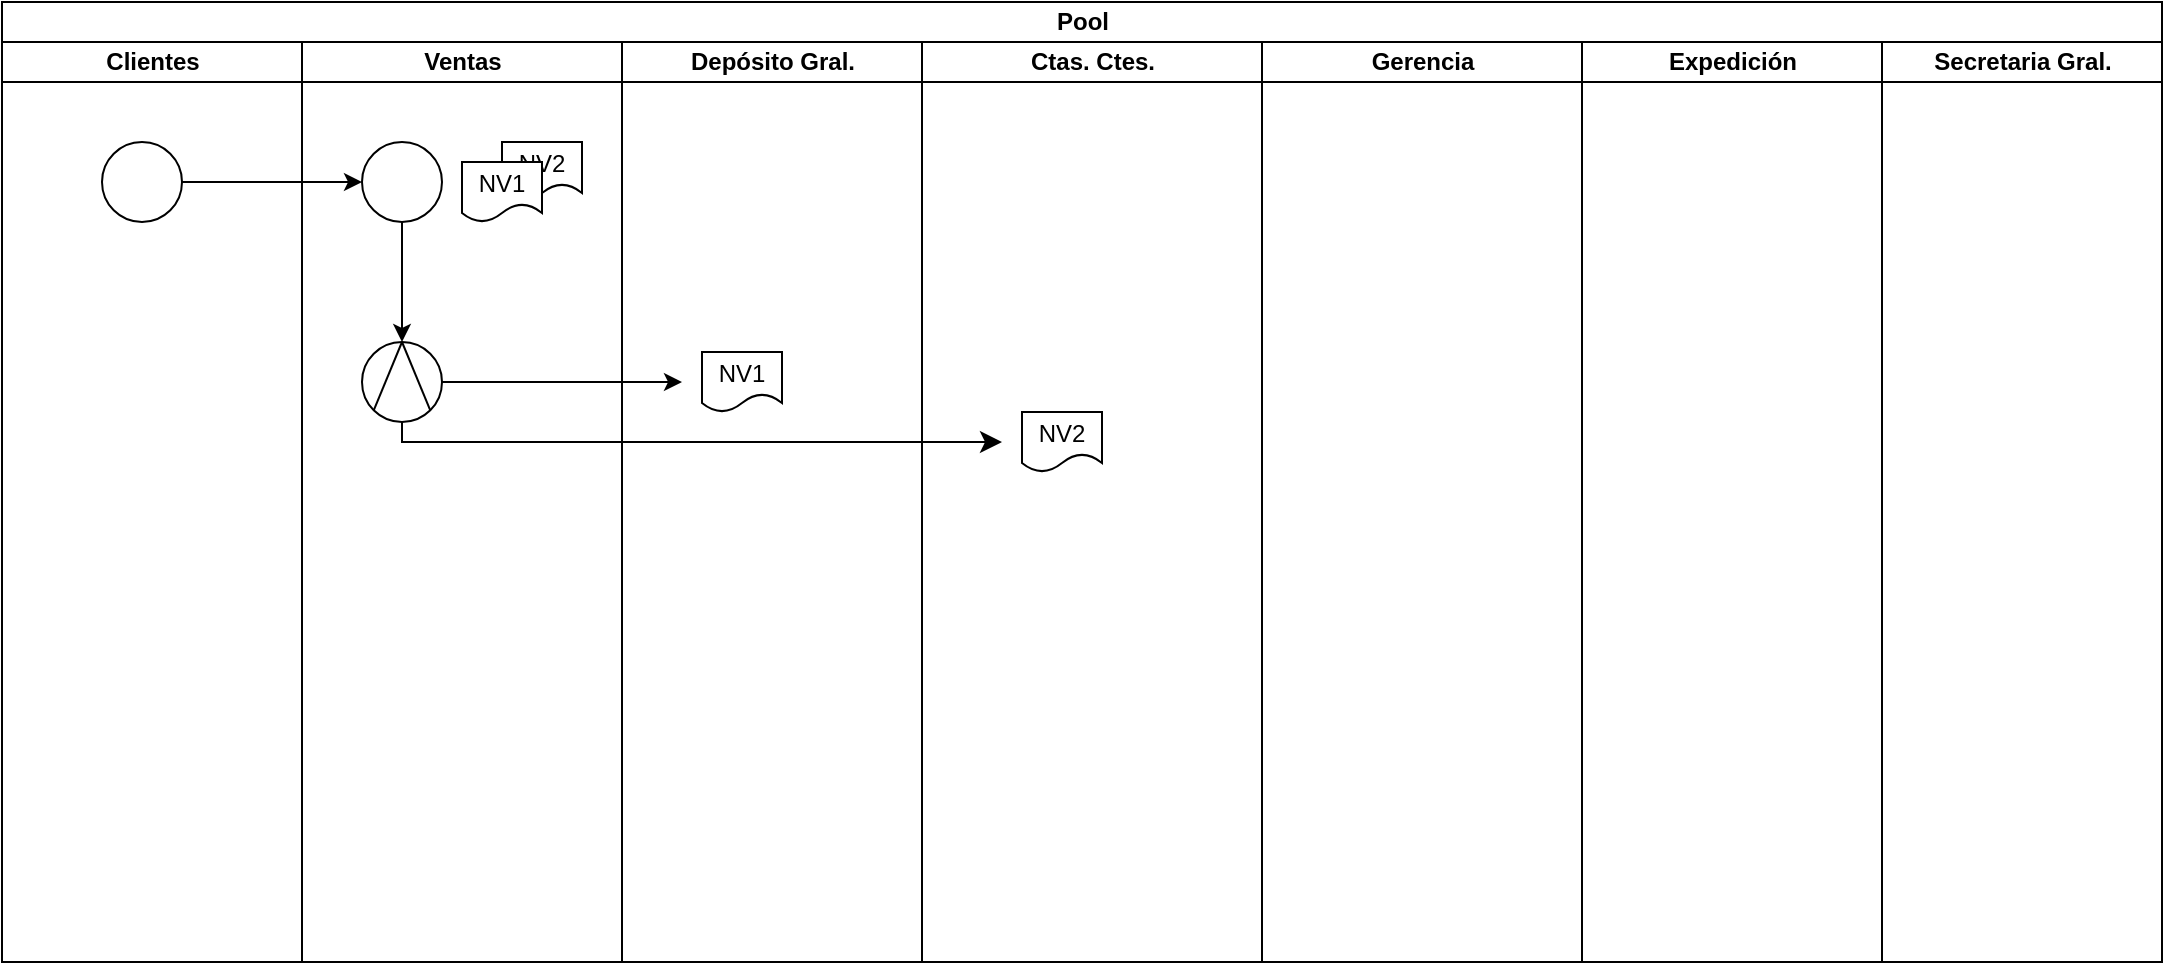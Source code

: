 <mxfile version="22.0.3" type="device">
  <diagram name="Página-1" id="l1nC5rkU7X4x_vQWDjCM">
    <mxGraphModel dx="880" dy="532" grid="1" gridSize="10" guides="1" tooltips="1" connect="1" arrows="1" fold="1" page="1" pageScale="1" pageWidth="900" pageHeight="1600" math="0" shadow="0">
      <root>
        <mxCell id="0" />
        <mxCell id="1" parent="0" />
        <mxCell id="zKSgqSOk7lmeHeixWYbE-1" value="Pool" style="swimlane;childLayout=stackLayout;resizeParent=1;resizeParentMax=0;startSize=20;html=1;" parent="1" vertex="1">
          <mxGeometry x="270" y="40" width="1080" height="480" as="geometry" />
        </mxCell>
        <mxCell id="zKSgqSOk7lmeHeixWYbE-2" value="Clientes" style="swimlane;startSize=20;html=1;" parent="zKSgqSOk7lmeHeixWYbE-1" vertex="1">
          <mxGeometry y="20" width="150" height="460" as="geometry" />
        </mxCell>
        <mxCell id="zKSgqSOk7lmeHeixWYbE-9" value="" style="ellipse;whiteSpace=wrap;html=1;aspect=fixed;" parent="zKSgqSOk7lmeHeixWYbE-2" vertex="1">
          <mxGeometry x="50" y="50" width="40" height="40" as="geometry" />
        </mxCell>
        <mxCell id="zKSgqSOk7lmeHeixWYbE-3" value="Ventas" style="swimlane;startSize=20;html=1;" parent="zKSgqSOk7lmeHeixWYbE-1" vertex="1">
          <mxGeometry x="150" y="20" width="160" height="460" as="geometry" />
        </mxCell>
        <mxCell id="zKSgqSOk7lmeHeixWYbE-15" style="edgeStyle=orthogonalEdgeStyle;rounded=0;orthogonalLoop=1;jettySize=auto;html=1;" parent="zKSgqSOk7lmeHeixWYbE-3" source="zKSgqSOk7lmeHeixWYbE-11" edge="1">
          <mxGeometry relative="1" as="geometry">
            <mxPoint x="50" y="150" as="targetPoint" />
          </mxGeometry>
        </mxCell>
        <mxCell id="zKSgqSOk7lmeHeixWYbE-11" value="" style="ellipse;whiteSpace=wrap;html=1;aspect=fixed;" parent="zKSgqSOk7lmeHeixWYbE-3" vertex="1">
          <mxGeometry x="30" y="50" width="40" height="40" as="geometry" />
        </mxCell>
        <mxCell id="zKSgqSOk7lmeHeixWYbE-12" value="NV2" style="shape=document;whiteSpace=wrap;html=1;boundedLbl=1;" parent="zKSgqSOk7lmeHeixWYbE-3" vertex="1">
          <mxGeometry x="100" y="50" width="40" height="30" as="geometry" />
        </mxCell>
        <mxCell id="zKSgqSOk7lmeHeixWYbE-14" value="NV1" style="shape=document;whiteSpace=wrap;html=1;boundedLbl=1;" parent="zKSgqSOk7lmeHeixWYbE-3" vertex="1">
          <mxGeometry x="80" y="60" width="40" height="30" as="geometry" />
        </mxCell>
        <mxCell id="zKSgqSOk7lmeHeixWYbE-19" style="edgeStyle=orthogonalEdgeStyle;rounded=0;orthogonalLoop=1;jettySize=auto;html=1;" parent="zKSgqSOk7lmeHeixWYbE-3" source="zKSgqSOk7lmeHeixWYbE-16" edge="1">
          <mxGeometry relative="1" as="geometry">
            <mxPoint x="190" y="170" as="targetPoint" />
          </mxGeometry>
        </mxCell>
        <mxCell id="zKSgqSOk7lmeHeixWYbE-16" value="" style="ellipse;whiteSpace=wrap;html=1;aspect=fixed;" parent="zKSgqSOk7lmeHeixWYbE-3" vertex="1">
          <mxGeometry x="30" y="150" width="40" height="40" as="geometry" />
        </mxCell>
        <mxCell id="zKSgqSOk7lmeHeixWYbE-17" value="" style="endArrow=none;html=1;rounded=0;exitX=0.5;exitY=0;exitDx=0;exitDy=0;entryX=0;entryY=1;entryDx=0;entryDy=0;" parent="zKSgqSOk7lmeHeixWYbE-3" source="zKSgqSOk7lmeHeixWYbE-16" target="zKSgqSOk7lmeHeixWYbE-16" edge="1">
          <mxGeometry width="50" height="50" relative="1" as="geometry">
            <mxPoint x="150" y="170" as="sourcePoint" />
            <mxPoint x="200" y="120" as="targetPoint" />
          </mxGeometry>
        </mxCell>
        <mxCell id="zKSgqSOk7lmeHeixWYbE-18" value="" style="endArrow=none;html=1;rounded=0;entryX=0.5;entryY=0;entryDx=0;entryDy=0;exitX=1;exitY=1;exitDx=0;exitDy=0;" parent="zKSgqSOk7lmeHeixWYbE-3" source="zKSgqSOk7lmeHeixWYbE-16" target="zKSgqSOk7lmeHeixWYbE-16" edge="1">
          <mxGeometry width="50" height="50" relative="1" as="geometry">
            <mxPoint x="150" y="170" as="sourcePoint" />
            <mxPoint x="200" y="120" as="targetPoint" />
          </mxGeometry>
        </mxCell>
        <mxCell id="zKSgqSOk7lmeHeixWYbE-4" value="Depósito Gral." style="swimlane;startSize=20;html=1;" parent="zKSgqSOk7lmeHeixWYbE-1" vertex="1">
          <mxGeometry x="310" y="20" width="150" height="460" as="geometry" />
        </mxCell>
        <mxCell id="zKSgqSOk7lmeHeixWYbE-20" value="NV1" style="shape=document;whiteSpace=wrap;html=1;boundedLbl=1;" parent="zKSgqSOk7lmeHeixWYbE-4" vertex="1">
          <mxGeometry x="40" y="155" width="40" height="30" as="geometry" />
        </mxCell>
        <mxCell id="zKSgqSOk7lmeHeixWYbE-5" value="Ctas. Ctes." style="swimlane;startSize=20;html=1;" parent="zKSgqSOk7lmeHeixWYbE-1" vertex="1">
          <mxGeometry x="460" y="20" width="170" height="460" as="geometry" />
        </mxCell>
        <mxCell id="4I_hrVYnlhD7BIt9DCMI-3" value="NV2" style="shape=document;whiteSpace=wrap;html=1;boundedLbl=1;" vertex="1" parent="zKSgqSOk7lmeHeixWYbE-5">
          <mxGeometry x="50" y="185" width="40" height="30" as="geometry" />
        </mxCell>
        <mxCell id="zKSgqSOk7lmeHeixWYbE-6" value="Gerencia" style="swimlane;startSize=20;html=1;" parent="zKSgqSOk7lmeHeixWYbE-1" vertex="1">
          <mxGeometry x="630" y="20" width="160" height="460" as="geometry" />
        </mxCell>
        <mxCell id="zKSgqSOk7lmeHeixWYbE-7" value="Expedición" style="swimlane;startSize=20;html=1;" parent="zKSgqSOk7lmeHeixWYbE-1" vertex="1">
          <mxGeometry x="790" y="20" width="150" height="460" as="geometry" />
        </mxCell>
        <mxCell id="zKSgqSOk7lmeHeixWYbE-8" value="Secretaria Gral." style="swimlane;startSize=20;html=1;" parent="zKSgqSOk7lmeHeixWYbE-1" vertex="1">
          <mxGeometry x="940" y="20" width="140" height="460" as="geometry" />
        </mxCell>
        <mxCell id="zKSgqSOk7lmeHeixWYbE-10" style="edgeStyle=orthogonalEdgeStyle;rounded=0;orthogonalLoop=1;jettySize=auto;html=1;" parent="zKSgqSOk7lmeHeixWYbE-1" source="zKSgqSOk7lmeHeixWYbE-9" target="zKSgqSOk7lmeHeixWYbE-11" edge="1">
          <mxGeometry relative="1" as="geometry">
            <mxPoint x="190" y="95" as="targetPoint" />
          </mxGeometry>
        </mxCell>
        <mxCell id="4I_hrVYnlhD7BIt9DCMI-2" value="" style="edgeStyle=elbowEdgeStyle;elbow=horizontal;endArrow=classic;html=1;curved=0;rounded=0;endSize=8;startSize=8;exitX=0.5;exitY=1;exitDx=0;exitDy=0;" edge="1" parent="1" source="zKSgqSOk7lmeHeixWYbE-16">
          <mxGeometry width="50" height="50" relative="1" as="geometry">
            <mxPoint x="630" y="300" as="sourcePoint" />
            <mxPoint x="770" y="260" as="targetPoint" />
            <Array as="points">
              <mxPoint x="470" y="260" />
            </Array>
          </mxGeometry>
        </mxCell>
      </root>
    </mxGraphModel>
  </diagram>
</mxfile>
